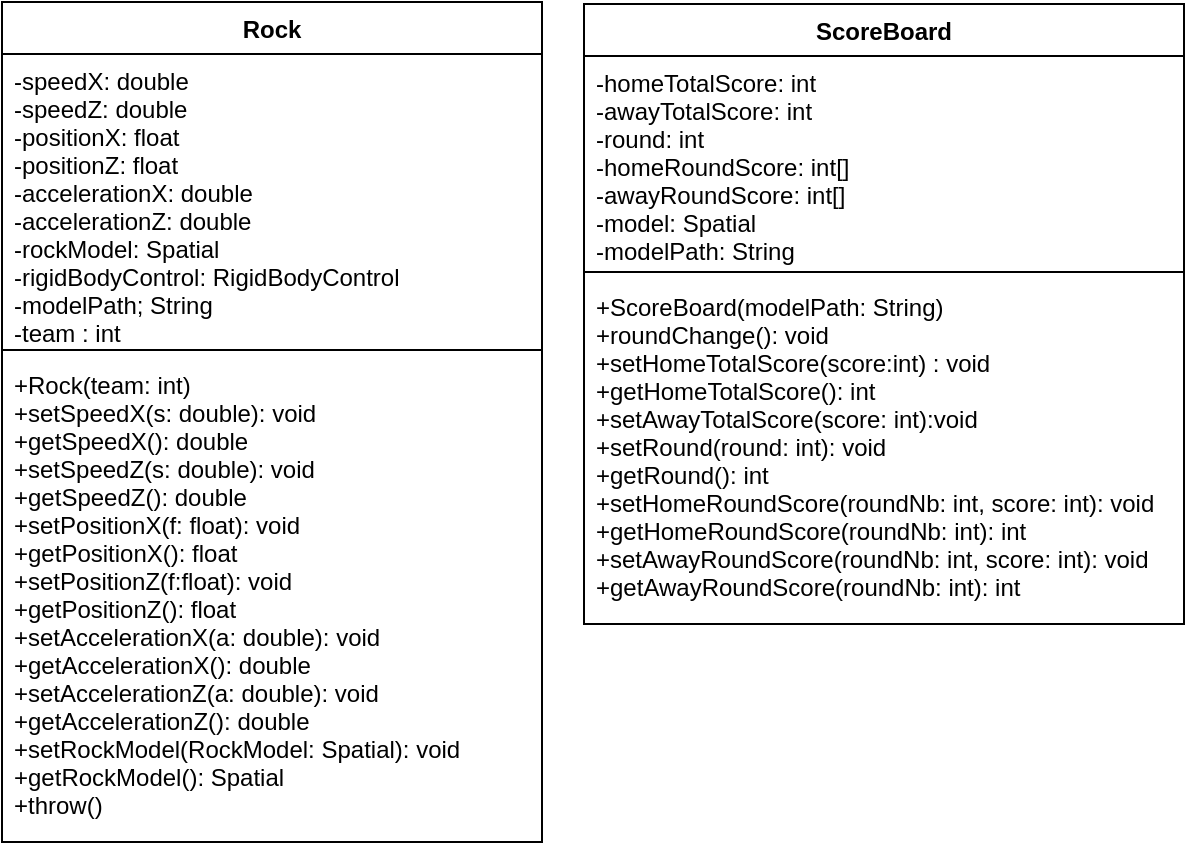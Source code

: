 <mxfile version="12.6.5" type="google"><diagram id="-8NnDjJ9T3fumVuiepFt" name="Page-1"><mxGraphModel dx="1278" dy="548" grid="1" gridSize="10" guides="1" tooltips="1" connect="1" arrows="1" fold="1" page="1" pageScale="1" pageWidth="827" pageHeight="1169" math="0" shadow="0"><root><mxCell id="0"/><mxCell id="1" parent="0"/><mxCell id="DtXO128Cu0i58GWtc8T0-1" value="Rock" style="swimlane;fontStyle=1;align=center;verticalAlign=top;childLayout=stackLayout;horizontal=1;startSize=26;horizontalStack=0;resizeParent=1;resizeParentMax=0;resizeLast=0;collapsible=1;marginBottom=0;" parent="1" vertex="1"><mxGeometry x="190" y="430" width="270" height="420" as="geometry"/></mxCell><mxCell id="DtXO128Cu0i58GWtc8T0-2" value="-speedX: double&#10;-speedZ: double&#10;-positionX: float&#10;-positionZ: float&#10;-accelerationX: double&#10;-accelerationZ: double&#10;-rockModel: Spatial&#10;-rigidBodyControl: RigidBodyControl&#10;-modelPath; String&#10;-team : int" style="text;strokeColor=none;fillColor=none;align=left;verticalAlign=top;spacingLeft=4;spacingRight=4;overflow=hidden;rotatable=0;points=[[0,0.5],[1,0.5]];portConstraint=eastwest;" parent="DtXO128Cu0i58GWtc8T0-1" vertex="1"><mxGeometry y="26" width="270" height="144" as="geometry"/></mxCell><mxCell id="DtXO128Cu0i58GWtc8T0-3" value="" style="line;strokeWidth=1;fillColor=none;align=left;verticalAlign=middle;spacingTop=-1;spacingLeft=3;spacingRight=3;rotatable=0;labelPosition=right;points=[];portConstraint=eastwest;" parent="DtXO128Cu0i58GWtc8T0-1" vertex="1"><mxGeometry y="170" width="270" height="8" as="geometry"/></mxCell><mxCell id="DtXO128Cu0i58GWtc8T0-4" value="+Rock(team: int)&#10;+setSpeedX(s: double): void&#10;+getSpeedX(): double&#10;+setSpeedZ(s: double): void&#10;+getSpeedZ(): double&#10;+setPositionX(f: float): void&#10;+getPositionX(): float&#10;+setPositionZ(f:float): void&#10;+getPositionZ(): float&#10;+setAccelerationX(a: double): void&#10;+getAccelerationX(): double&#10;+setAccelerationZ(a: double): void&#10;+getAccelerationZ(): double&#10;+setRockModel(RockModel: Spatial): void&#10;+getRockModel(): Spatial&#10;+throw()&#10;" style="text;strokeColor=none;fillColor=none;align=left;verticalAlign=top;spacingLeft=4;spacingRight=4;overflow=hidden;rotatable=0;points=[[0,0.5],[1,0.5]];portConstraint=eastwest;" parent="DtXO128Cu0i58GWtc8T0-1" vertex="1"><mxGeometry y="178" width="270" height="242" as="geometry"/></mxCell><mxCell id="PKTV0l55Rc-VBXhAGUDj-1" value="ScoreBoard" style="swimlane;fontStyle=1;align=center;verticalAlign=top;childLayout=stackLayout;horizontal=1;startSize=26;horizontalStack=0;resizeParent=1;resizeParentMax=0;resizeLast=0;collapsible=1;marginBottom=0;" parent="1" vertex="1"><mxGeometry x="481" y="431" width="300" height="310" as="geometry"/></mxCell><mxCell id="PKTV0l55Rc-VBXhAGUDj-2" value="-homeTotalScore: int&#10;-awayTotalScore: int &#10;-round: int&#10;-homeRoundScore: int[]&#10;-awayRoundScore: int[]&#10;-model: Spatial&#10;-modelPath: String" style="text;strokeColor=none;fillColor=none;align=left;verticalAlign=top;spacingLeft=4;spacingRight=4;overflow=hidden;rotatable=0;points=[[0,0.5],[1,0.5]];portConstraint=eastwest;" parent="PKTV0l55Rc-VBXhAGUDj-1" vertex="1"><mxGeometry y="26" width="300" height="104" as="geometry"/></mxCell><mxCell id="PKTV0l55Rc-VBXhAGUDj-3" value="" style="line;strokeWidth=1;fillColor=none;align=left;verticalAlign=middle;spacingTop=-1;spacingLeft=3;spacingRight=3;rotatable=0;labelPosition=right;points=[];portConstraint=eastwest;" parent="PKTV0l55Rc-VBXhAGUDj-1" vertex="1"><mxGeometry y="130" width="300" height="8" as="geometry"/></mxCell><mxCell id="PKTV0l55Rc-VBXhAGUDj-4" value="+ScoreBoard(modelPath: String)&#10;+roundChange(): void&#10;+setHomeTotalScore(score:int) : void&#10;+getHomeTotalScore(): int&#10;+setAwayTotalScore(score: int):void&#10;+setRound(round: int): void&#10;+getRound(): int&#10;+setHomeRoundScore(roundNb: int, score: int): void&#10;+getHomeRoundScore(roundNb: int): int&#10;+setAwayRoundScore(roundNb: int, score: int): void&#10;+getAwayRoundScore(roundNb: int): int" style="text;strokeColor=none;fillColor=none;align=left;verticalAlign=top;spacingLeft=4;spacingRight=4;overflow=hidden;rotatable=0;points=[[0,0.5],[1,0.5]];portConstraint=eastwest;" parent="PKTV0l55Rc-VBXhAGUDj-1" vertex="1"><mxGeometry y="138" width="300" height="172" as="geometry"/></mxCell></root></mxGraphModel></diagram></mxfile>
